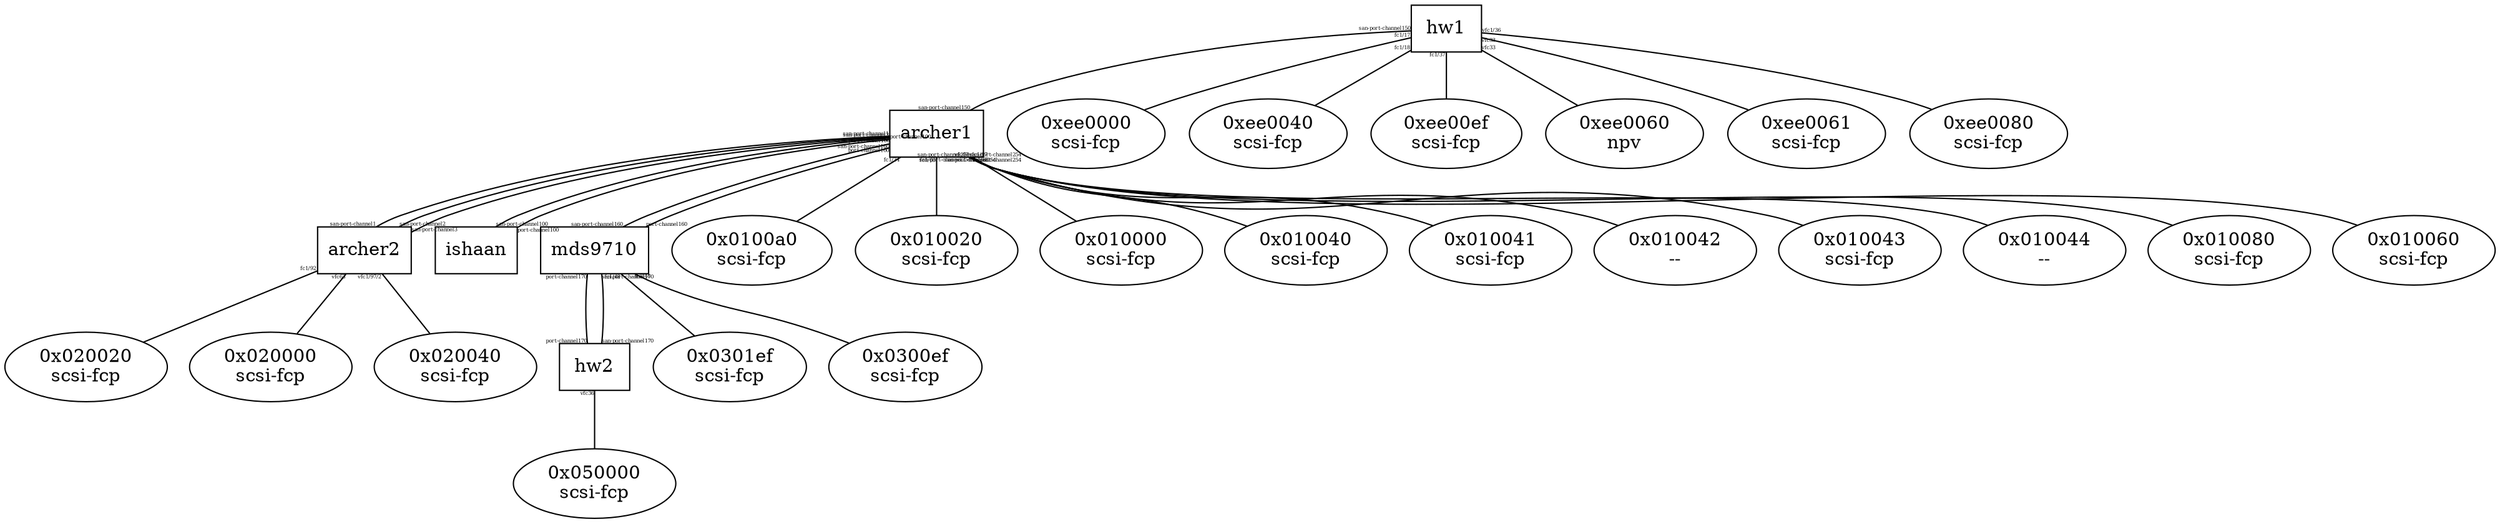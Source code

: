 graph "Network Topology for vsan 200" {
	node [shape=box]
	hw1
	archer1
	hw1 -- archer1 [headlabel="san-port-channel150" labelfontsize=4 taillabel="san-port-channel150"]
	"0xee0000
scsi-fcp" [shape=oval]
	hw1 -- "0xee0000
scsi-fcp" [labelfontsize=4 taillabel="fc1/17"]
	"0xee0040
scsi-fcp" [shape=oval]
	hw1 -- "0xee0040
scsi-fcp" [labelfontsize=4 taillabel="fc1/18"]
	"0xee00ef
scsi-fcp" [shape=oval]
	hw1 -- "0xee00ef
scsi-fcp" [labelfontsize=4 taillabel="fc1/37"]
	"0xee0060
npv" [shape=oval]
	hw1 -- "0xee0060
npv" [labelfontsize=4 taillabel=vfc33]
	"0xee0061
scsi-fcp" [shape=oval]
	hw1 -- "0xee0061
scsi-fcp" [labelfontsize=4 taillabel=vfc33]
	"0xee0080
scsi-fcp" [shape=oval]
	hw1 -- "0xee0080
scsi-fcp" [labelfontsize=4 taillabel="vfc1/36"]
	archer1
	archer2
	archer1 -- archer2 [headlabel="san-port-channel1" labelfontsize=4 taillabel="san-port-channel1"]
	archer2
	archer1 -- archer2 [headlabel="san-port-channel2" labelfontsize=4 taillabel="san-port-channel2"]
	archer2
	archer1 -- archer2 [headlabel="san-port-channel3" labelfontsize=4 taillabel="san-port-channel3"]
	ishaan
	archer1 -- ishaan [headlabel="san-port-channel100" labelfontsize=4 taillabel="san-port-channel100"]
	hw1
	mds9710
	archer1 -- mds9710 [headlabel="san-port-channel160" labelfontsize=4 taillabel="san-port-channel160"]
	"0x0100a0
scsi-fcp" [shape=oval]
	archer1 -- "0x0100a0
scsi-fcp" [labelfontsize=4 taillabel="fc1/34"]
	"0x010020
scsi-fcp" [shape=oval]
	archer1 -- "0x010020
scsi-fcp" [labelfontsize=4 taillabel="fc1/63"]
	"0x010000
scsi-fcp" [shape=oval]
	archer1 -- "0x010000
scsi-fcp" [labelfontsize=4 taillabel="fc1/68"]
	"0x010040
scsi-fcp" [shape=oval]
	archer1 -- "0x010040
scsi-fcp" [labelfontsize=4 taillabel="san-port-channel254"]
	"0x010041
scsi-fcp" [shape=oval]
	archer1 -- "0x010041
scsi-fcp" [labelfontsize=4 taillabel="san-port-channel254"]
	"0x010042
--" [shape=oval]
	archer1 -- "0x010042
--" [labelfontsize=4 taillabel="san-port-channel254"]
	"0x010043
scsi-fcp" [shape=oval]
	archer1 -- "0x010043
scsi-fcp" [labelfontsize=4 taillabel="san-port-channel254"]
	"0x010044
--" [shape=oval]
	archer1 -- "0x010044
--" [labelfontsize=4 taillabel="san-port-channel254"]
	"0x010080
scsi-fcp" [shape=oval]
	archer1 -- "0x010080
scsi-fcp" [labelfontsize=4 taillabel=vfc40]
	"0x010060
scsi-fcp" [shape=oval]
	archer1 -- "0x010060
scsi-fcp" [labelfontsize=4 taillabel="vfc1/97"]
	archer2
	archer1
	archer1
	archer1
	"0x020020
scsi-fcp" [shape=oval]
	archer2 -- "0x020020
scsi-fcp" [labelfontsize=4 taillabel="fc1/92"]
	"0x020000
scsi-fcp" [shape=oval]
	archer2 -- "0x020000
scsi-fcp" [labelfontsize=4 taillabel=vfc63]
	"0x020040
scsi-fcp" [shape=oval]
	archer2 -- "0x020040
scsi-fcp" [labelfontsize=4 taillabel="vfc1/97/2"]
	ishaan
	archer1
	ishaan -- archer1 [headlabel="port-channel100" labelfontsize=4 taillabel="port-channel100"]
	mds9710
	archer1
	mds9710 -- archer1 [headlabel="port-channel160" labelfontsize=4 taillabel="port-channel160"]
	hw2
	mds9710 -- hw2 [headlabel="port-channel170" labelfontsize=4 taillabel="port-channel170"]
	"0x0301ef
scsi-fcp" [shape=oval]
	mds9710 -- "0x0301ef
scsi-fcp" [labelfontsize=4 taillabel="fc1/48"]
	"0x0300ef
scsi-fcp" [shape=oval]
	mds9710 -- "0x0300ef
scsi-fcp" [labelfontsize=4 taillabel="fc8/46"]
	hw2
	mds9710
	hw2 -- mds9710 [headlabel="san-port-channel170" labelfontsize=4 taillabel="san-port-channel170"]
	"0x050000
scsi-fcp" [shape=oval]
	hw2 -- "0x050000
scsi-fcp" [labelfontsize=4 taillabel=vfc36]
}
